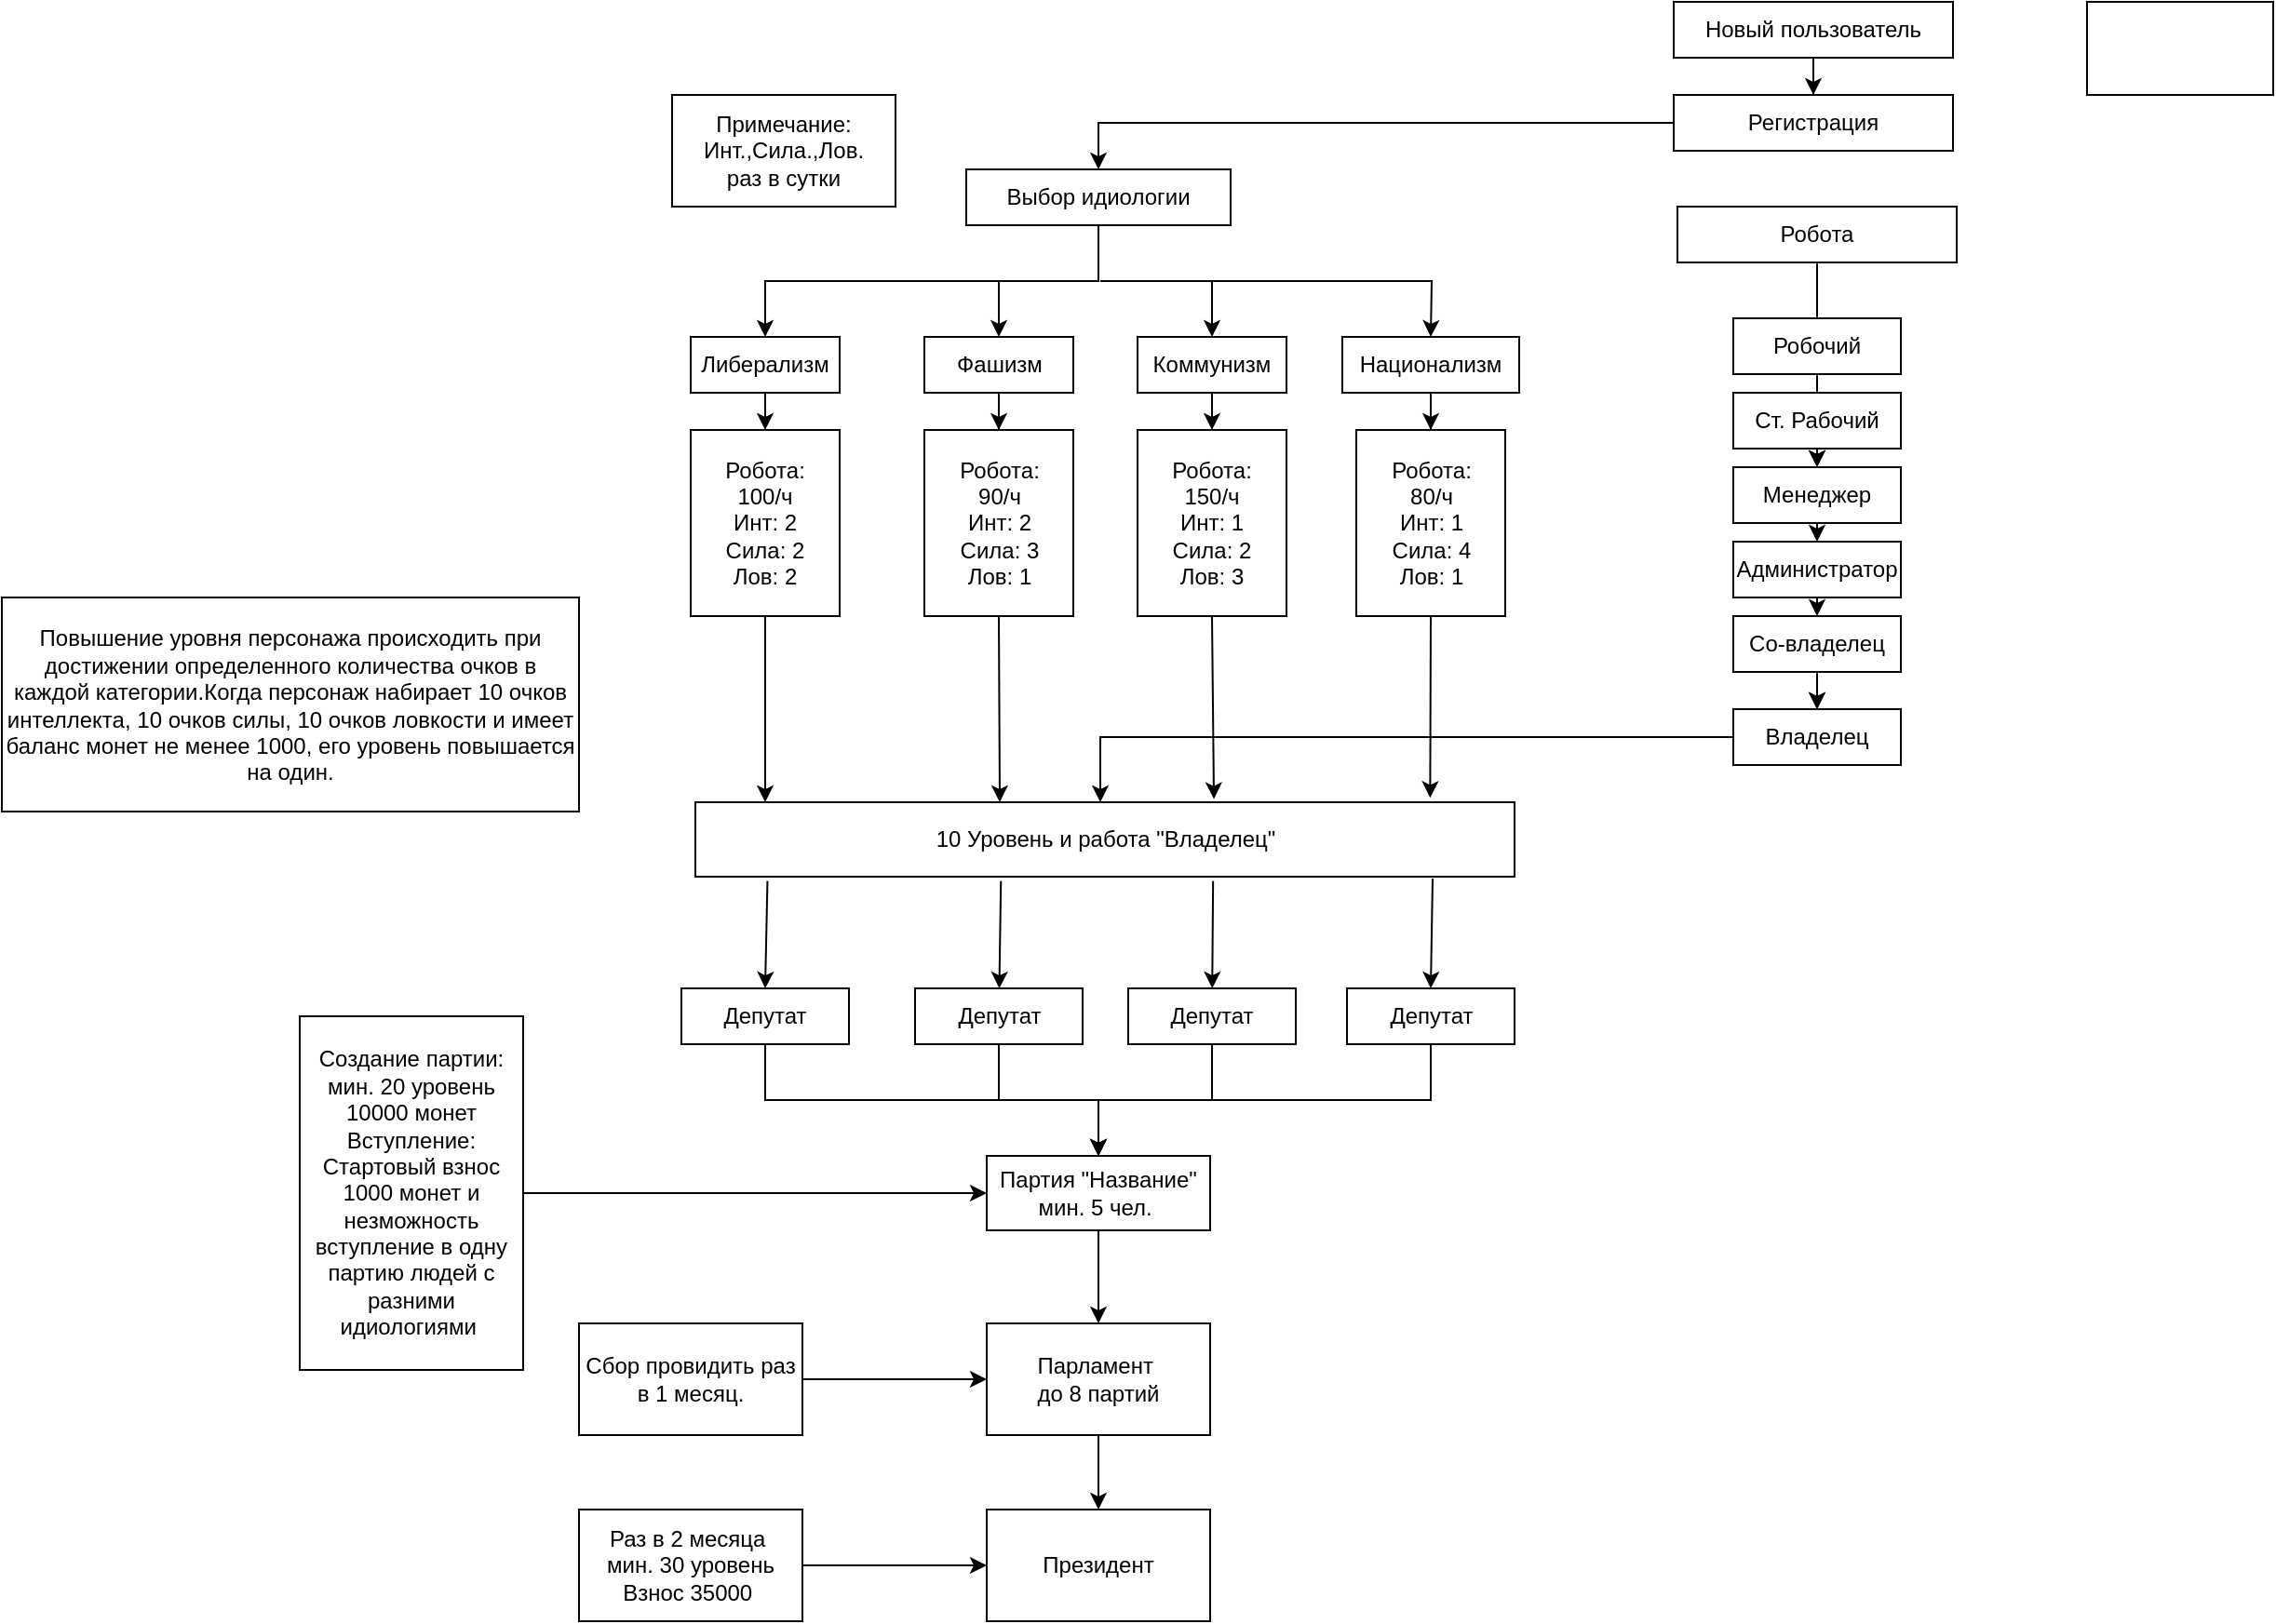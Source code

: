 <mxfile version="21.3.6" type="github">
  <diagram name="Page-1" id="4UQ0ryMWkVk-9-Mvxbvw">
    <mxGraphModel dx="1644" dy="513" grid="1" gridSize="10" guides="1" tooltips="1" connect="1" arrows="1" fold="1" page="1" pageScale="1" pageWidth="850" pageHeight="1100" math="0" shadow="0">
      <root>
        <mxCell id="0" />
        <mxCell id="1" parent="0" />
        <mxCell id="SXsbWrXypiXTdrnz6xFy-4" value="" style="edgeStyle=orthogonalEdgeStyle;rounded=0;orthogonalLoop=1;jettySize=auto;html=1;" parent="1" source="SXsbWrXypiXTdrnz6xFy-1" target="SXsbWrXypiXTdrnz6xFy-3" edge="1">
          <mxGeometry relative="1" as="geometry" />
        </mxCell>
        <mxCell id="SXsbWrXypiXTdrnz6xFy-1" value="Новый пользователь" style="rounded=0;whiteSpace=wrap;html=1;" parent="1" vertex="1">
          <mxGeometry x="348" y="30" width="150" height="30" as="geometry" />
        </mxCell>
        <mxCell id="SXsbWrXypiXTdrnz6xFy-12" value="" style="edgeStyle=orthogonalEdgeStyle;rounded=0;orthogonalLoop=1;jettySize=auto;html=1;" parent="1" source="SXsbWrXypiXTdrnz6xFy-3" target="SXsbWrXypiXTdrnz6xFy-5" edge="1">
          <mxGeometry relative="1" as="geometry" />
        </mxCell>
        <mxCell id="SXsbWrXypiXTdrnz6xFy-3" value="Регистрация" style="rounded=0;whiteSpace=wrap;html=1;" parent="1" vertex="1">
          <mxGeometry x="348" y="80" width="150" height="30" as="geometry" />
        </mxCell>
        <mxCell id="SXsbWrXypiXTdrnz6xFy-13" value="" style="edgeStyle=orthogonalEdgeStyle;rounded=0;orthogonalLoop=1;jettySize=auto;html=1;" parent="1" source="SXsbWrXypiXTdrnz6xFy-5" target="SXsbWrXypiXTdrnz6xFy-8" edge="1">
          <mxGeometry relative="1" as="geometry" />
        </mxCell>
        <mxCell id="SXsbWrXypiXTdrnz6xFy-5" value="Выбор идиологии" style="rounded=0;whiteSpace=wrap;html=1;" parent="1" vertex="1">
          <mxGeometry x="-32" y="120" width="142" height="30" as="geometry" />
        </mxCell>
        <mxCell id="SXsbWrXypiXTdrnz6xFy-44" value="" style="edgeStyle=orthogonalEdgeStyle;rounded=0;orthogonalLoop=1;jettySize=auto;html=1;" parent="1" source="SXsbWrXypiXTdrnz6xFy-6" target="SXsbWrXypiXTdrnz6xFy-37" edge="1">
          <mxGeometry relative="1" as="geometry" />
        </mxCell>
        <mxCell id="SXsbWrXypiXTdrnz6xFy-6" value="Либерализм" style="rounded=0;whiteSpace=wrap;html=1;" parent="1" vertex="1">
          <mxGeometry x="-180" y="210" width="80" height="30" as="geometry" />
        </mxCell>
        <mxCell id="SXsbWrXypiXTdrnz6xFy-42" value="" style="edgeStyle=orthogonalEdgeStyle;rounded=0;orthogonalLoop=1;jettySize=auto;html=1;" parent="1" source="SXsbWrXypiXTdrnz6xFy-7" target="SXsbWrXypiXTdrnz6xFy-39" edge="1">
          <mxGeometry relative="1" as="geometry" />
        </mxCell>
        <mxCell id="SXsbWrXypiXTdrnz6xFy-7" value="Коммунизм" style="rounded=0;whiteSpace=wrap;html=1;" parent="1" vertex="1">
          <mxGeometry x="60" y="210" width="80" height="30" as="geometry" />
        </mxCell>
        <mxCell id="SXsbWrXypiXTdrnz6xFy-43" value="" style="edgeStyle=orthogonalEdgeStyle;rounded=0;orthogonalLoop=1;jettySize=auto;html=1;" parent="1" source="SXsbWrXypiXTdrnz6xFy-8" target="SXsbWrXypiXTdrnz6xFy-38" edge="1">
          <mxGeometry relative="1" as="geometry" />
        </mxCell>
        <mxCell id="SXsbWrXypiXTdrnz6xFy-8" value="Фашизм" style="rounded=0;whiteSpace=wrap;html=1;" parent="1" vertex="1">
          <mxGeometry x="-54.5" y="210" width="80" height="30" as="geometry" />
        </mxCell>
        <mxCell id="SXsbWrXypiXTdrnz6xFy-41" value="" style="edgeStyle=orthogonalEdgeStyle;rounded=0;orthogonalLoop=1;jettySize=auto;html=1;" parent="1" source="SXsbWrXypiXTdrnz6xFy-9" target="SXsbWrXypiXTdrnz6xFy-40" edge="1">
          <mxGeometry relative="1" as="geometry" />
        </mxCell>
        <mxCell id="SXsbWrXypiXTdrnz6xFy-9" value="Национализм" style="rounded=0;whiteSpace=wrap;html=1;" parent="1" vertex="1">
          <mxGeometry x="170" y="210" width="95" height="30" as="geometry" />
        </mxCell>
        <mxCell id="SXsbWrXypiXTdrnz6xFy-15" value="" style="endArrow=classic;html=1;rounded=0;entryX=0.5;entryY=0;entryDx=0;entryDy=0;" parent="1" target="SXsbWrXypiXTdrnz6xFy-7" edge="1">
          <mxGeometry width="50" height="50" relative="1" as="geometry">
            <mxPoint x="40" y="180" as="sourcePoint" />
            <mxPoint x="40" y="230" as="targetPoint" />
            <Array as="points">
              <mxPoint x="100" y="180" />
            </Array>
          </mxGeometry>
        </mxCell>
        <mxCell id="SXsbWrXypiXTdrnz6xFy-16" value="" style="endArrow=classic;html=1;rounded=0;entryX=0.5;entryY=0;entryDx=0;entryDy=0;" parent="1" target="SXsbWrXypiXTdrnz6xFy-9" edge="1">
          <mxGeometry width="50" height="50" relative="1" as="geometry">
            <mxPoint x="100" y="180" as="sourcePoint" />
            <mxPoint x="40" y="230" as="targetPoint" />
            <Array as="points">
              <mxPoint x="218" y="180" />
            </Array>
          </mxGeometry>
        </mxCell>
        <mxCell id="SXsbWrXypiXTdrnz6xFy-17" value="" style="endArrow=classic;html=1;rounded=0;entryX=0.5;entryY=0;entryDx=0;entryDy=0;" parent="1" target="SXsbWrXypiXTdrnz6xFy-6" edge="1">
          <mxGeometry width="50" height="50" relative="1" as="geometry">
            <mxPoint x="-10" y="180" as="sourcePoint" />
            <mxPoint x="-110" y="180" as="targetPoint" />
            <Array as="points">
              <mxPoint x="-140" y="180" />
            </Array>
          </mxGeometry>
        </mxCell>
        <mxCell id="SXsbWrXypiXTdrnz6xFy-36" value="" style="edgeStyle=orthogonalEdgeStyle;rounded=0;orthogonalLoop=1;jettySize=auto;html=1;" parent="1" source="SXsbWrXypiXTdrnz6xFy-21" target="SXsbWrXypiXTdrnz6xFy-25" edge="1">
          <mxGeometry relative="1" as="geometry" />
        </mxCell>
        <mxCell id="SXsbWrXypiXTdrnz6xFy-21" value="Робота" style="rounded=0;whiteSpace=wrap;html=1;" parent="1" vertex="1">
          <mxGeometry x="350" y="140" width="150" height="30" as="geometry" />
        </mxCell>
        <mxCell id="SXsbWrXypiXTdrnz6xFy-35" value="" style="edgeStyle=orthogonalEdgeStyle;rounded=0;orthogonalLoop=1;jettySize=auto;html=1;" parent="1" source="SXsbWrXypiXTdrnz6xFy-22" target="SXsbWrXypiXTdrnz6xFy-25" edge="1">
          <mxGeometry relative="1" as="geometry" />
        </mxCell>
        <mxCell id="SXsbWrXypiXTdrnz6xFy-22" value="Робочий" style="rounded=0;whiteSpace=wrap;html=1;" parent="1" vertex="1">
          <mxGeometry x="380" y="200" width="90" height="30" as="geometry" />
        </mxCell>
        <mxCell id="SXsbWrXypiXTdrnz6xFy-34" value="" style="edgeStyle=orthogonalEdgeStyle;rounded=0;orthogonalLoop=1;jettySize=auto;html=1;" parent="1" source="SXsbWrXypiXTdrnz6xFy-23" target="SXsbWrXypiXTdrnz6xFy-26" edge="1">
          <mxGeometry relative="1" as="geometry" />
        </mxCell>
        <mxCell id="SXsbWrXypiXTdrnz6xFy-23" value="Ст. Рабочий" style="rounded=0;whiteSpace=wrap;html=1;" parent="1" vertex="1">
          <mxGeometry x="380" y="240" width="90" height="30" as="geometry" />
        </mxCell>
        <mxCell id="SXsbWrXypiXTdrnz6xFy-33" value="" style="edgeStyle=orthogonalEdgeStyle;rounded=0;orthogonalLoop=1;jettySize=auto;html=1;" parent="1" source="SXsbWrXypiXTdrnz6xFy-25" target="SXsbWrXypiXTdrnz6xFy-27" edge="1">
          <mxGeometry relative="1" as="geometry" />
        </mxCell>
        <mxCell id="SXsbWrXypiXTdrnz6xFy-25" value="Менеджер" style="rounded=0;whiteSpace=wrap;html=1;" parent="1" vertex="1">
          <mxGeometry x="380" y="280" width="90" height="30" as="geometry" />
        </mxCell>
        <mxCell id="SXsbWrXypiXTdrnz6xFy-32" value="" style="edgeStyle=orthogonalEdgeStyle;rounded=0;orthogonalLoop=1;jettySize=auto;html=1;" parent="1" source="SXsbWrXypiXTdrnz6xFy-26" target="SXsbWrXypiXTdrnz6xFy-28" edge="1">
          <mxGeometry relative="1" as="geometry" />
        </mxCell>
        <mxCell id="SXsbWrXypiXTdrnz6xFy-26" value="Администратор" style="rounded=0;whiteSpace=wrap;html=1;" parent="1" vertex="1">
          <mxGeometry x="380" y="320" width="90" height="30" as="geometry" />
        </mxCell>
        <mxCell id="SXsbWrXypiXTdrnz6xFy-31" value="" style="edgeStyle=orthogonalEdgeStyle;rounded=0;orthogonalLoop=1;jettySize=auto;html=1;" parent="1" source="SXsbWrXypiXTdrnz6xFy-27" target="SXsbWrXypiXTdrnz6xFy-28" edge="1">
          <mxGeometry relative="1" as="geometry" />
        </mxCell>
        <mxCell id="SXsbWrXypiXTdrnz6xFy-27" value="Со-владелец" style="rounded=0;whiteSpace=wrap;html=1;" parent="1" vertex="1">
          <mxGeometry x="380" y="360" width="90" height="30" as="geometry" />
        </mxCell>
        <mxCell id="SXsbWrXypiXTdrnz6xFy-28" value="Владелец" style="rounded=0;whiteSpace=wrap;html=1;" parent="1" vertex="1">
          <mxGeometry x="380" y="410" width="90" height="30" as="geometry" />
        </mxCell>
        <mxCell id="SXsbWrXypiXTdrnz6xFy-54" value="" style="edgeStyle=orthogonalEdgeStyle;rounded=0;orthogonalLoop=1;jettySize=auto;html=1;" parent="1" source="SXsbWrXypiXTdrnz6xFy-37" target="SXsbWrXypiXTdrnz6xFy-47" edge="1">
          <mxGeometry relative="1" as="geometry">
            <Array as="points">
              <mxPoint x="-140" y="420" />
              <mxPoint x="-140" y="420" />
            </Array>
          </mxGeometry>
        </mxCell>
        <mxCell id="SXsbWrXypiXTdrnz6xFy-37" value="Робота:&lt;br&gt;100/ч&lt;br&gt;Инт: 2&lt;br&gt;Cила: 2&lt;br&gt;Лов: 2" style="rounded=0;whiteSpace=wrap;html=1;" parent="1" vertex="1">
          <mxGeometry x="-180" y="260" width="80" height="100" as="geometry" />
        </mxCell>
        <mxCell id="SXsbWrXypiXTdrnz6xFy-38" value="Робота:&lt;br&gt;90/ч&lt;br&gt;Инт: 2&lt;br&gt;Cила: 3&lt;br&gt;Лов: 1" style="rounded=0;whiteSpace=wrap;html=1;" parent="1" vertex="1">
          <mxGeometry x="-54.5" y="260" width="80" height="100" as="geometry" />
        </mxCell>
        <mxCell id="SXsbWrXypiXTdrnz6xFy-39" value="Робота:&lt;br&gt;150/ч&lt;br&gt;Инт: 1&lt;br&gt;Cила: 2&lt;br&gt;Лов: 3" style="rounded=0;whiteSpace=wrap;html=1;" parent="1" vertex="1">
          <mxGeometry x="60" y="260" width="80" height="100" as="geometry" />
        </mxCell>
        <mxCell id="SXsbWrXypiXTdrnz6xFy-40" value="Робота:&lt;br&gt;80/ч&lt;br&gt;Инт: 1&lt;br&gt;Cила: 4&lt;br&gt;Лов: 1" style="rounded=0;whiteSpace=wrap;html=1;" parent="1" vertex="1">
          <mxGeometry x="177.5" y="260" width="80" height="100" as="geometry" />
        </mxCell>
        <mxCell id="SXsbWrXypiXTdrnz6xFy-45" value="Примечание:&lt;br&gt;Инт.,Cила.,Лов.&lt;br&gt;раз в сутки" style="rounded=0;whiteSpace=wrap;html=1;" parent="1" vertex="1">
          <mxGeometry x="-190" y="80" width="120" height="60" as="geometry" />
        </mxCell>
        <mxCell id="SXsbWrXypiXTdrnz6xFy-46" value="" style="rounded=0;whiteSpace=wrap;html=1;" parent="1" vertex="1">
          <mxGeometry x="570" y="30" width="100" height="50" as="geometry" />
        </mxCell>
        <mxCell id="SXsbWrXypiXTdrnz6xFy-47" value="10 Уровень и работа &quot;Владелец&quot;" style="rounded=0;whiteSpace=wrap;html=1;" parent="1" vertex="1">
          <mxGeometry x="-177.5" y="460" width="440" height="40" as="geometry" />
        </mxCell>
        <mxCell id="fhXkXFG8-JS9nN4QEYIB-13" style="edgeStyle=orthogonalEdgeStyle;rounded=0;orthogonalLoop=1;jettySize=auto;html=1;entryX=0.5;entryY=0;entryDx=0;entryDy=0;" edge="1" parent="1" source="SXsbWrXypiXTdrnz6xFy-50" target="fhXkXFG8-JS9nN4QEYIB-6">
          <mxGeometry relative="1" as="geometry">
            <Array as="points">
              <mxPoint x="-140" y="620" />
              <mxPoint x="39" y="620" />
            </Array>
          </mxGeometry>
        </mxCell>
        <mxCell id="SXsbWrXypiXTdrnz6xFy-50" value="Депутат" style="rounded=0;whiteSpace=wrap;html=1;" parent="1" vertex="1">
          <mxGeometry x="-185" y="560" width="90" height="30" as="geometry" />
        </mxCell>
        <mxCell id="fhXkXFG8-JS9nN4QEYIB-10" value="" style="edgeStyle=orthogonalEdgeStyle;rounded=0;orthogonalLoop=1;jettySize=auto;html=1;" edge="1" parent="1" source="SXsbWrXypiXTdrnz6xFy-51" target="fhXkXFG8-JS9nN4QEYIB-6">
          <mxGeometry relative="1" as="geometry" />
        </mxCell>
        <mxCell id="SXsbWrXypiXTdrnz6xFy-51" value="Депутат" style="rounded=0;whiteSpace=wrap;html=1;" parent="1" vertex="1">
          <mxGeometry x="-59.5" y="560" width="90" height="30" as="geometry" />
        </mxCell>
        <mxCell id="fhXkXFG8-JS9nN4QEYIB-11" value="" style="edgeStyle=orthogonalEdgeStyle;rounded=0;orthogonalLoop=1;jettySize=auto;html=1;" edge="1" parent="1" source="SXsbWrXypiXTdrnz6xFy-52" target="fhXkXFG8-JS9nN4QEYIB-6">
          <mxGeometry relative="1" as="geometry" />
        </mxCell>
        <mxCell id="SXsbWrXypiXTdrnz6xFy-52" value="Депутат" style="rounded=0;whiteSpace=wrap;html=1;" parent="1" vertex="1">
          <mxGeometry x="55" y="560" width="90" height="30" as="geometry" />
        </mxCell>
        <mxCell id="fhXkXFG8-JS9nN4QEYIB-12" style="edgeStyle=orthogonalEdgeStyle;rounded=0;orthogonalLoop=1;jettySize=auto;html=1;entryX=0.5;entryY=0;entryDx=0;entryDy=0;" edge="1" parent="1" source="SXsbWrXypiXTdrnz6xFy-53" target="fhXkXFG8-JS9nN4QEYIB-6">
          <mxGeometry relative="1" as="geometry">
            <Array as="points">
              <mxPoint x="218" y="620" />
              <mxPoint x="39" y="620" />
            </Array>
          </mxGeometry>
        </mxCell>
        <mxCell id="SXsbWrXypiXTdrnz6xFy-53" value="Депутат" style="rounded=0;whiteSpace=wrap;html=1;" parent="1" vertex="1">
          <mxGeometry x="172.5" y="560" width="90" height="30" as="geometry" />
        </mxCell>
        <mxCell id="SXsbWrXypiXTdrnz6xFy-59" value="" style="endArrow=classic;html=1;rounded=0;exitX=0.5;exitY=1;exitDx=0;exitDy=0;" parent="1" source="SXsbWrXypiXTdrnz6xFy-38" edge="1">
          <mxGeometry width="50" height="50" relative="1" as="geometry">
            <mxPoint x="90" y="500" as="sourcePoint" />
            <mxPoint x="-14" y="460" as="targetPoint" />
          </mxGeometry>
        </mxCell>
        <mxCell id="SXsbWrXypiXTdrnz6xFy-60" value="" style="endArrow=classic;html=1;rounded=0;entryX=0.633;entryY=-0.042;entryDx=0;entryDy=0;entryPerimeter=0;exitX=0.5;exitY=1;exitDx=0;exitDy=0;" parent="1" source="SXsbWrXypiXTdrnz6xFy-39" target="SXsbWrXypiXTdrnz6xFy-47" edge="1">
          <mxGeometry width="50" height="50" relative="1" as="geometry">
            <mxPoint x="90" y="500" as="sourcePoint" />
            <mxPoint x="140" y="450" as="targetPoint" />
          </mxGeometry>
        </mxCell>
        <mxCell id="SXsbWrXypiXTdrnz6xFy-62" value="" style="endArrow=classic;html=1;rounded=0;exitX=0.5;exitY=1;exitDx=0;exitDy=0;entryX=0.897;entryY=-0.058;entryDx=0;entryDy=0;entryPerimeter=0;" parent="1" source="SXsbWrXypiXTdrnz6xFy-40" target="SXsbWrXypiXTdrnz6xFy-47" edge="1">
          <mxGeometry width="50" height="50" relative="1" as="geometry">
            <mxPoint x="90" y="400" as="sourcePoint" />
            <mxPoint x="90" y="450" as="targetPoint" />
          </mxGeometry>
        </mxCell>
        <mxCell id="SXsbWrXypiXTdrnz6xFy-63" value="" style="endArrow=classic;html=1;rounded=0;exitX=0.088;exitY=1.058;exitDx=0;exitDy=0;exitPerimeter=0;entryX=0.5;entryY=0;entryDx=0;entryDy=0;" parent="1" source="SXsbWrXypiXTdrnz6xFy-47" target="SXsbWrXypiXTdrnz6xFy-50" edge="1">
          <mxGeometry width="50" height="50" relative="1" as="geometry">
            <mxPoint x="90" y="500" as="sourcePoint" />
            <mxPoint x="140" y="450" as="targetPoint" />
          </mxGeometry>
        </mxCell>
        <mxCell id="SXsbWrXypiXTdrnz6xFy-64" value="" style="endArrow=classic;html=1;rounded=0;exitX=0.373;exitY=1.058;exitDx=0;exitDy=0;exitPerimeter=0;" parent="1" source="SXsbWrXypiXTdrnz6xFy-47" target="SXsbWrXypiXTdrnz6xFy-51" edge="1">
          <mxGeometry width="50" height="50" relative="1" as="geometry">
            <mxPoint x="90" y="500" as="sourcePoint" />
            <mxPoint x="140" y="450" as="targetPoint" />
          </mxGeometry>
        </mxCell>
        <mxCell id="SXsbWrXypiXTdrnz6xFy-65" value="" style="endArrow=classic;html=1;rounded=0;exitX=0.632;exitY=1.058;exitDx=0;exitDy=0;exitPerimeter=0;" parent="1" source="SXsbWrXypiXTdrnz6xFy-47" target="SXsbWrXypiXTdrnz6xFy-52" edge="1">
          <mxGeometry width="50" height="50" relative="1" as="geometry">
            <mxPoint x="140" y="530" as="sourcePoint" />
            <mxPoint x="140" y="450" as="targetPoint" />
          </mxGeometry>
        </mxCell>
        <mxCell id="SXsbWrXypiXTdrnz6xFy-66" value="" style="endArrow=classic;html=1;rounded=0;exitX=0.9;exitY=1.025;exitDx=0;exitDy=0;exitPerimeter=0;entryX=0.5;entryY=0;entryDx=0;entryDy=0;" parent="1" source="SXsbWrXypiXTdrnz6xFy-47" target="SXsbWrXypiXTdrnz6xFy-53" edge="1">
          <mxGeometry width="50" height="50" relative="1" as="geometry">
            <mxPoint x="90" y="500" as="sourcePoint" />
            <mxPoint x="140" y="450" as="targetPoint" />
          </mxGeometry>
        </mxCell>
        <mxCell id="fhXkXFG8-JS9nN4QEYIB-1" value="Повышение уровня персонажа происходить при достижении определенного количества очков в каждой категории.Когда персонаж набирает 10 очков интеллекта, 10 очков силы, 10 очков ловкости и имеет баланс монет не менее 1000, его уровень повышается на один." style="rounded=0;whiteSpace=wrap;html=1;" vertex="1" parent="1">
          <mxGeometry x="-550" y="350" width="310" height="115" as="geometry" />
        </mxCell>
        <mxCell id="fhXkXFG8-JS9nN4QEYIB-3" value="" style="endArrow=classic;html=1;rounded=0;exitX=0;exitY=0.5;exitDx=0;exitDy=0;" edge="1" parent="1" source="SXsbWrXypiXTdrnz6xFy-28">
          <mxGeometry width="50" height="50" relative="1" as="geometry">
            <mxPoint x="40" y="390" as="sourcePoint" />
            <mxPoint x="40" y="460" as="targetPoint" />
            <Array as="points">
              <mxPoint x="40" y="425" />
            </Array>
          </mxGeometry>
        </mxCell>
        <mxCell id="fhXkXFG8-JS9nN4QEYIB-15" value="" style="edgeStyle=orthogonalEdgeStyle;rounded=0;orthogonalLoop=1;jettySize=auto;html=1;" edge="1" parent="1" source="fhXkXFG8-JS9nN4QEYIB-6" target="fhXkXFG8-JS9nN4QEYIB-14">
          <mxGeometry relative="1" as="geometry" />
        </mxCell>
        <mxCell id="fhXkXFG8-JS9nN4QEYIB-6" value="Партия &quot;Название&quot;&lt;br&gt;мин. 5 чел.&amp;nbsp;" style="rounded=0;whiteSpace=wrap;html=1;" vertex="1" parent="1">
          <mxGeometry x="-21" y="650" width="120" height="40" as="geometry" />
        </mxCell>
        <mxCell id="fhXkXFG8-JS9nN4QEYIB-17" value="" style="edgeStyle=orthogonalEdgeStyle;rounded=0;orthogonalLoop=1;jettySize=auto;html=1;" edge="1" parent="1" source="fhXkXFG8-JS9nN4QEYIB-14" target="fhXkXFG8-JS9nN4QEYIB-16">
          <mxGeometry relative="1" as="geometry" />
        </mxCell>
        <mxCell id="fhXkXFG8-JS9nN4QEYIB-14" value="Парламент&amp;nbsp;&lt;br&gt;до 8 партий" style="rounded=0;whiteSpace=wrap;html=1;" vertex="1" parent="1">
          <mxGeometry x="-21" y="740" width="120" height="60" as="geometry" />
        </mxCell>
        <mxCell id="fhXkXFG8-JS9nN4QEYIB-16" value="Президент" style="rounded=0;whiteSpace=wrap;html=1;" vertex="1" parent="1">
          <mxGeometry x="-21" y="840" width="120" height="60" as="geometry" />
        </mxCell>
        <mxCell id="fhXkXFG8-JS9nN4QEYIB-19" value="" style="edgeStyle=orthogonalEdgeStyle;rounded=0;orthogonalLoop=1;jettySize=auto;html=1;" edge="1" parent="1" source="fhXkXFG8-JS9nN4QEYIB-18" target="fhXkXFG8-JS9nN4QEYIB-14">
          <mxGeometry relative="1" as="geometry" />
        </mxCell>
        <mxCell id="fhXkXFG8-JS9nN4QEYIB-18" value="Сбор провидить раз в 1 месяц." style="rounded=0;whiteSpace=wrap;html=1;" vertex="1" parent="1">
          <mxGeometry x="-240" y="740" width="120" height="60" as="geometry" />
        </mxCell>
        <mxCell id="fhXkXFG8-JS9nN4QEYIB-21" style="edgeStyle=orthogonalEdgeStyle;rounded=0;orthogonalLoop=1;jettySize=auto;html=1;" edge="1" parent="1" source="fhXkXFG8-JS9nN4QEYIB-20" target="fhXkXFG8-JS9nN4QEYIB-6">
          <mxGeometry relative="1" as="geometry" />
        </mxCell>
        <mxCell id="fhXkXFG8-JS9nN4QEYIB-20" value="Создание партии:&lt;br&gt;мин. 20 уровень&lt;br&gt;10000 монет&lt;br&gt;Вступление:&lt;br&gt;Стартовый взнос 1000 монет и незможность вступление в одну партию людей с разними идиологиями&amp;nbsp;" style="rounded=0;whiteSpace=wrap;html=1;" vertex="1" parent="1">
          <mxGeometry x="-390" y="575" width="120" height="190" as="geometry" />
        </mxCell>
        <mxCell id="fhXkXFG8-JS9nN4QEYIB-23" value="" style="edgeStyle=orthogonalEdgeStyle;rounded=0;orthogonalLoop=1;jettySize=auto;html=1;" edge="1" parent="1" source="fhXkXFG8-JS9nN4QEYIB-22" target="fhXkXFG8-JS9nN4QEYIB-16">
          <mxGeometry relative="1" as="geometry" />
        </mxCell>
        <mxCell id="fhXkXFG8-JS9nN4QEYIB-22" value="Раз в 2 месяца&amp;nbsp;&lt;br&gt;мин. 30 уровень&lt;br&gt;Взнос 35000&amp;nbsp;" style="rounded=0;whiteSpace=wrap;html=1;" vertex="1" parent="1">
          <mxGeometry x="-240" y="840" width="120" height="60" as="geometry" />
        </mxCell>
      </root>
    </mxGraphModel>
  </diagram>
</mxfile>
